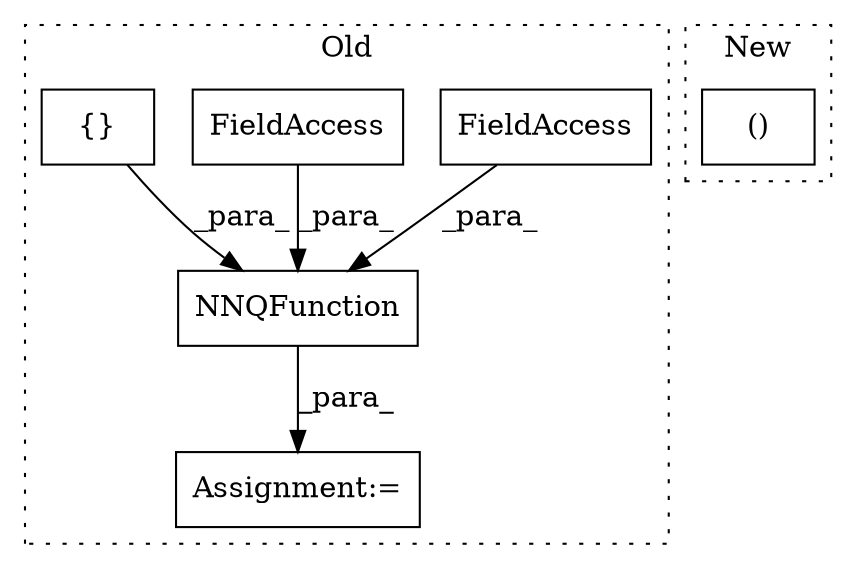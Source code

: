digraph G {
subgraph cluster0 {
1 [label="NNQFunction" a="32" s="1495,1578" l="12,1" shape="box"];
3 [label="FieldAccess" a="22" s="1535" l="22" shape="box"];
4 [label="FieldAccess" a="22" s="1507" l="27" shape="box"];
5 [label="Assignment:=" a="7" s="1494" l="1" shape="box"];
6 [label="{}" a="4" s="1567,1571" l="1,1" shape="box"];
label = "Old";
style="dotted";
}
subgraph cluster1 {
2 [label="()" a="106" s="1573" l="15" shape="box"];
label = "New";
style="dotted";
}
1 -> 5 [label="_para_"];
3 -> 1 [label="_para_"];
4 -> 1 [label="_para_"];
6 -> 1 [label="_para_"];
}